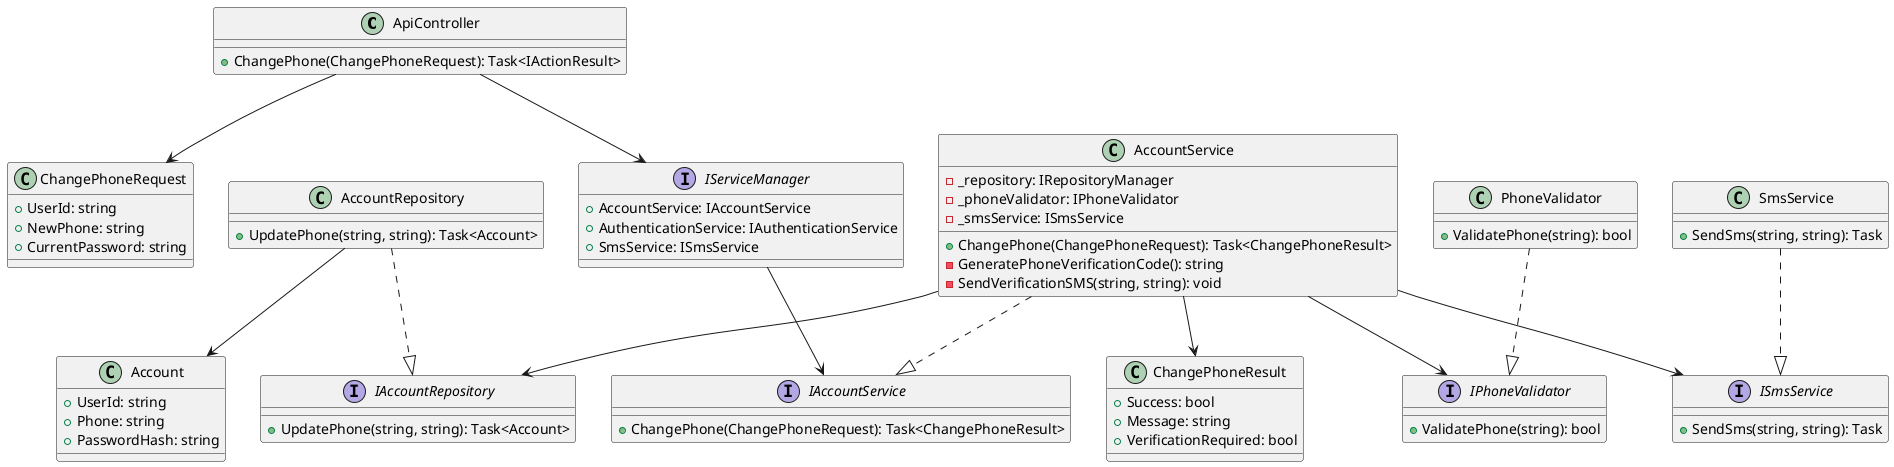 @startuml
class ApiController {
  +ChangePhone(ChangePhoneRequest): Task<IActionResult>
}

class ChangePhoneRequest {
  +UserId: string
  +NewPhone: string
  +CurrentPassword: string
}

interface IServiceManager {
  +AccountService: IAccountService
  +AuthenticationService: IAuthenticationService
  +SmsService: ISmsService
}

interface IAccountService {
  +ChangePhone(ChangePhoneRequest): Task<ChangePhoneResult>
}

class AccountService {
  -_repository: IRepositoryManager
  -_phoneValidator: IPhoneValidator
  -_smsService: ISmsService
  +ChangePhone(ChangePhoneRequest): Task<ChangePhoneResult>
  -GeneratePhoneVerificationCode(): string
  -SendVerificationSMS(string, string): void
}

interface IAccountRepository {
  +UpdatePhone(string, string): Task<Account>
}

class AccountRepository {
  +UpdatePhone(string, string): Task<Account>
}

interface IPhoneValidator {
  +ValidatePhone(string): bool
}

class PhoneValidator {
  +ValidatePhone(string): bool
}

interface ISmsService {
  +SendSms(string, string): Task
}

class SmsService {
  +SendSms(string, string): Task
}

class Account {
  +UserId: string
  +Phone: string
  +PasswordHash: string
}

class ChangePhoneResult {
  +Success: bool
  +Message: string
  +VerificationRequired: bool
}

ApiController --> IServiceManager
IServiceManager --> IAccountService
AccountService ..|> IAccountService
AccountService --> IAccountRepository
AccountRepository ..|> IAccountRepository
AccountService --> IPhoneValidator
PhoneValidator ..|> IPhoneValidator
AccountService --> ISmsService
SmsService ..|> ISmsService
AccountRepository --> Account
ApiController --> ChangePhoneRequest
AccountService --> ChangePhoneResult
@enduml